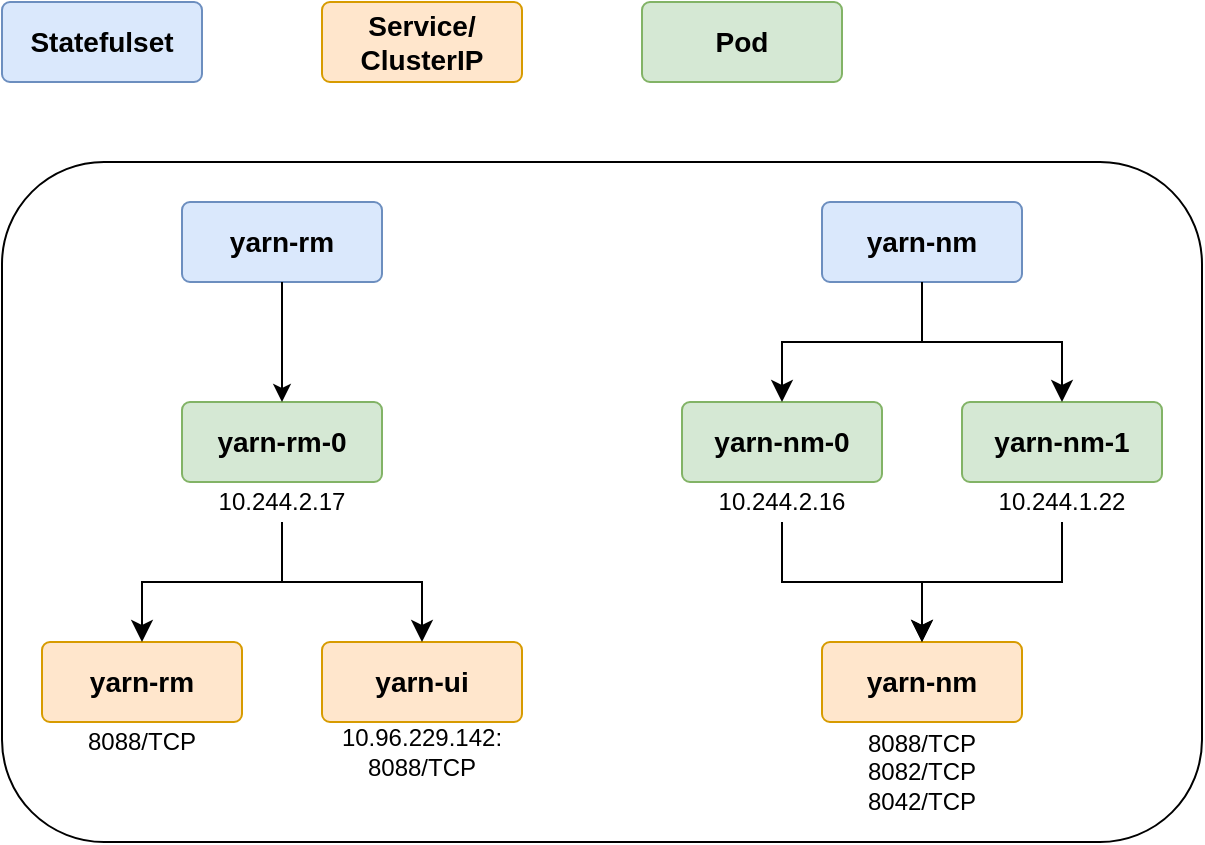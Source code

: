<mxfile version="26.0.3">
  <diagram id="sCTaedCBgHcJLTL0XhEG" name="Page-1">
    <mxGraphModel dx="989" dy="532" grid="1" gridSize="10" guides="1" tooltips="1" connect="1" arrows="1" fold="1" page="1" pageScale="1" pageWidth="850" pageHeight="1100" math="0" shadow="0">
      <root>
        <mxCell id="0" />
        <mxCell id="1" parent="0" />
        <mxCell id="rp1wycRW8BB4SAczUqIb-1" value="&lt;b&gt;&lt;font style=&quot;font-size: 14px;&quot;&gt;Statefulset&lt;/font&gt;&lt;/b&gt;" style="rounded=1;arcSize=10;whiteSpace=wrap;html=1;align=center;fillColor=#dae8fc;strokeColor=#6c8ebf;" parent="1" vertex="1">
          <mxGeometry x="220" y="160" width="100" height="40" as="geometry" />
        </mxCell>
        <mxCell id="rp1wycRW8BB4SAczUqIb-2" value="&lt;b&gt;&lt;font style=&quot;font-size: 14px;&quot;&gt;Pod&lt;/font&gt;&lt;/b&gt;" style="rounded=1;arcSize=10;whiteSpace=wrap;html=1;align=center;fillColor=#d5e8d4;strokeColor=#82b366;" parent="1" vertex="1">
          <mxGeometry x="540" y="160" width="100" height="40" as="geometry" />
        </mxCell>
        <mxCell id="rp1wycRW8BB4SAczUqIb-3" value="&lt;b&gt;&lt;font style=&quot;font-size: 14px;&quot;&gt;Service/&lt;/font&gt;&lt;/b&gt;&lt;div&gt;&lt;b&gt;&lt;font style=&quot;font-size: 14px;&quot;&gt;ClusterIP&lt;/font&gt;&lt;/b&gt;&lt;/div&gt;" style="rounded=1;arcSize=10;whiteSpace=wrap;html=1;align=center;fillColor=#ffe6cc;strokeColor=#d79b00;" parent="1" vertex="1">
          <mxGeometry x="380" y="160" width="100" height="40" as="geometry" />
        </mxCell>
        <mxCell id="rp1wycRW8BB4SAczUqIb-4" value="" style="rounded=1;whiteSpace=wrap;html=1;" parent="1" vertex="1">
          <mxGeometry x="220" y="240" width="600" height="340" as="geometry" />
        </mxCell>
        <mxCell id="rp1wycRW8BB4SAczUqIb-5" value="&lt;b&gt;&lt;font style=&quot;font-size: 14px;&quot;&gt;yarn-rm&lt;/font&gt;&lt;/b&gt;" style="rounded=1;arcSize=10;whiteSpace=wrap;html=1;align=center;fillColor=#dae8fc;strokeColor=#6c8ebf;" parent="1" vertex="1">
          <mxGeometry x="310" y="260" width="100" height="40" as="geometry" />
        </mxCell>
        <mxCell id="rp1wycRW8BB4SAczUqIb-7" value="&lt;span style=&quot;font-size: 14px;&quot;&gt;&lt;b&gt;yarn-rm-0&lt;/b&gt;&lt;/span&gt;" style="rounded=1;arcSize=10;whiteSpace=wrap;html=1;align=center;fillColor=#d5e8d4;strokeColor=#82b366;" parent="1" vertex="1">
          <mxGeometry x="310" y="360" width="100" height="40" as="geometry" />
        </mxCell>
        <mxCell id="rp1wycRW8BB4SAczUqIb-9" value="&lt;b&gt;&lt;font style=&quot;font-size: 14px;&quot;&gt;yarn-nm&lt;/font&gt;&lt;/b&gt;" style="rounded=1;arcSize=10;whiteSpace=wrap;html=1;align=center;fillColor=#dae8fc;strokeColor=#6c8ebf;" parent="1" vertex="1">
          <mxGeometry x="630" y="260" width="100" height="40" as="geometry" />
        </mxCell>
        <mxCell id="rp1wycRW8BB4SAczUqIb-10" value="&lt;b&gt;&lt;font style=&quot;font-size: 14px;&quot;&gt;yarn-nm-1&lt;/font&gt;&lt;/b&gt;" style="rounded=1;arcSize=10;whiteSpace=wrap;html=1;align=center;fillColor=#d5e8d4;strokeColor=#82b366;" parent="1" vertex="1">
          <mxGeometry x="700" y="360" width="100" height="40" as="geometry" />
        </mxCell>
        <mxCell id="rp1wycRW8BB4SAczUqIb-11" value="&lt;b&gt;&lt;font style=&quot;font-size: 14px;&quot;&gt;yarn-nm-0&lt;/font&gt;&lt;/b&gt;" style="rounded=1;arcSize=10;whiteSpace=wrap;html=1;align=center;fillColor=#d5e8d4;strokeColor=#82b366;" parent="1" vertex="1">
          <mxGeometry x="560" y="360" width="100" height="40" as="geometry" />
        </mxCell>
        <mxCell id="rp1wycRW8BB4SAczUqIb-13" value="10.244.2.17" style="text;html=1;align=center;verticalAlign=middle;whiteSpace=wrap;rounded=0;" parent="1" vertex="1">
          <mxGeometry x="310" y="400" width="100" height="20" as="geometry" />
        </mxCell>
        <mxCell id="rp1wycRW8BB4SAczUqIb-15" value="10.244.2.16" style="text;html=1;align=center;verticalAlign=middle;whiteSpace=wrap;rounded=0;" parent="1" vertex="1">
          <mxGeometry x="560" y="400" width="100" height="20" as="geometry" />
        </mxCell>
        <mxCell id="rp1wycRW8BB4SAczUqIb-16" value="10.244.1.22" style="text;html=1;align=center;verticalAlign=middle;whiteSpace=wrap;rounded=0;" parent="1" vertex="1">
          <mxGeometry x="700" y="400" width="100" height="20" as="geometry" />
        </mxCell>
        <mxCell id="rp1wycRW8BB4SAczUqIb-19" value="" style="endArrow=classic;html=1;rounded=0;entryX=0.5;entryY=0;entryDx=0;entryDy=0;exitX=0.5;exitY=1;exitDx=0;exitDy=0;" parent="1" source="rp1wycRW8BB4SAczUqIb-5" target="rp1wycRW8BB4SAczUqIb-7" edge="1">
          <mxGeometry width="50" height="50" relative="1" as="geometry">
            <mxPoint x="400" y="320" as="sourcePoint" />
            <mxPoint x="450" y="270" as="targetPoint" />
          </mxGeometry>
        </mxCell>
        <mxCell id="rp1wycRW8BB4SAczUqIb-20" value="" style="edgeStyle=elbowEdgeStyle;elbow=vertical;endArrow=classic;html=1;curved=0;rounded=0;endSize=8;startSize=8;entryX=0.5;entryY=0;entryDx=0;entryDy=0;exitX=0.5;exitY=1;exitDx=0;exitDy=0;" parent="1" source="rp1wycRW8BB4SAczUqIb-9" target="rp1wycRW8BB4SAczUqIb-10" edge="1">
          <mxGeometry width="50" height="50" relative="1" as="geometry">
            <mxPoint x="300" y="310" as="sourcePoint" />
            <mxPoint x="440" y="370" as="targetPoint" />
          </mxGeometry>
        </mxCell>
        <mxCell id="rp1wycRW8BB4SAczUqIb-21" value="" style="edgeStyle=elbowEdgeStyle;elbow=vertical;endArrow=classic;html=1;curved=0;rounded=0;endSize=8;startSize=8;exitX=0.5;exitY=1;exitDx=0;exitDy=0;entryX=0.5;entryY=0;entryDx=0;entryDy=0;" parent="1" source="rp1wycRW8BB4SAczUqIb-9" target="rp1wycRW8BB4SAczUqIb-11" edge="1">
          <mxGeometry width="50" height="50" relative="1" as="geometry">
            <mxPoint x="300" y="310" as="sourcePoint" />
            <mxPoint x="160" y="370" as="targetPoint" />
          </mxGeometry>
        </mxCell>
        <mxCell id="rp1wycRW8BB4SAczUqIb-22" value="&lt;b&gt;&lt;font style=&quot;font-size: 14px;&quot;&gt;yarn-rm&lt;/font&gt;&lt;/b&gt;" style="rounded=1;arcSize=10;whiteSpace=wrap;html=1;align=center;fillColor=#ffe6cc;strokeColor=#d79b00;" parent="1" vertex="1">
          <mxGeometry x="240" y="480" width="100" height="40" as="geometry" />
        </mxCell>
        <mxCell id="rp1wycRW8BB4SAczUqIb-26" value="8088/TCP" style="text;html=1;align=center;verticalAlign=middle;whiteSpace=wrap;rounded=0;" parent="1" vertex="1">
          <mxGeometry x="240" y="520" width="100" height="20" as="geometry" />
        </mxCell>
        <mxCell id="rp1wycRW8BB4SAczUqIb-27" value="&lt;b&gt;&lt;font style=&quot;font-size: 14px;&quot;&gt;yarn-nm&lt;/font&gt;&lt;/b&gt;" style="rounded=1;arcSize=10;whiteSpace=wrap;html=1;align=center;fillColor=#ffe6cc;strokeColor=#d79b00;" parent="1" vertex="1">
          <mxGeometry x="630" y="480" width="100" height="40" as="geometry" />
        </mxCell>
        <mxCell id="rp1wycRW8BB4SAczUqIb-28" value="" style="edgeStyle=elbowEdgeStyle;elbow=vertical;endArrow=classic;html=1;curved=0;rounded=0;endSize=8;startSize=8;exitX=0.5;exitY=1;exitDx=0;exitDy=0;" parent="1" source="rp1wycRW8BB4SAczUqIb-15" target="rp1wycRW8BB4SAczUqIb-27" edge="1">
          <mxGeometry width="50" height="50" relative="1" as="geometry">
            <mxPoint x="690" y="310" as="sourcePoint" />
            <mxPoint x="760" y="370" as="targetPoint" />
          </mxGeometry>
        </mxCell>
        <mxCell id="rp1wycRW8BB4SAczUqIb-29" value="" style="edgeStyle=elbowEdgeStyle;elbow=vertical;endArrow=classic;html=1;curved=0;rounded=0;endSize=8;startSize=8;exitX=0.5;exitY=1;exitDx=0;exitDy=0;entryX=0.5;entryY=0;entryDx=0;entryDy=0;" parent="1" source="rp1wycRW8BB4SAczUqIb-16" target="rp1wycRW8BB4SAczUqIb-27" edge="1">
          <mxGeometry width="50" height="50" relative="1" as="geometry">
            <mxPoint x="690" y="310" as="sourcePoint" />
            <mxPoint x="620" y="370" as="targetPoint" />
          </mxGeometry>
        </mxCell>
        <mxCell id="rp1wycRW8BB4SAczUqIb-30" value="8088/TCP&lt;div&gt;8082/TCP&lt;/div&gt;&lt;div&gt;8042/TCP&lt;/div&gt;" style="text;html=1;align=center;verticalAlign=middle;whiteSpace=wrap;rounded=0;" parent="1" vertex="1">
          <mxGeometry x="630" y="520" width="100" height="50" as="geometry" />
        </mxCell>
        <mxCell id="rp1wycRW8BB4SAczUqIb-31" value="&lt;b&gt;&lt;font style=&quot;font-size: 14px;&quot;&gt;yarn-ui&lt;/font&gt;&lt;/b&gt;" style="rounded=1;arcSize=10;whiteSpace=wrap;html=1;align=center;fillColor=#ffe6cc;strokeColor=#d79b00;" parent="1" vertex="1">
          <mxGeometry x="380" y="480" width="100" height="40" as="geometry" />
        </mxCell>
        <mxCell id="rp1wycRW8BB4SAczUqIb-32" value="10.96.229.142:&lt;div&gt;8088/TCP&lt;/div&gt;" style="text;html=1;align=center;verticalAlign=middle;whiteSpace=wrap;rounded=0;" parent="1" vertex="1">
          <mxGeometry x="380" y="520" width="100" height="30" as="geometry" />
        </mxCell>
        <mxCell id="rp1wycRW8BB4SAczUqIb-33" value="" style="edgeStyle=elbowEdgeStyle;elbow=vertical;endArrow=classic;html=1;curved=0;rounded=0;endSize=8;startSize=8;exitX=0.5;exitY=1;exitDx=0;exitDy=0;entryX=0.5;entryY=0;entryDx=0;entryDy=0;" parent="1" source="rp1wycRW8BB4SAczUqIb-13" target="rp1wycRW8BB4SAczUqIb-31" edge="1">
          <mxGeometry width="50" height="50" relative="1" as="geometry">
            <mxPoint x="620" y="430" as="sourcePoint" />
            <mxPoint x="690" y="490" as="targetPoint" />
          </mxGeometry>
        </mxCell>
        <mxCell id="rp1wycRW8BB4SAczUqIb-34" value="" style="edgeStyle=elbowEdgeStyle;elbow=vertical;endArrow=classic;html=1;curved=0;rounded=0;endSize=8;startSize=8;exitX=0.5;exitY=1;exitDx=0;exitDy=0;entryX=0.5;entryY=0;entryDx=0;entryDy=0;" parent="1" source="rp1wycRW8BB4SAczUqIb-13" target="rp1wycRW8BB4SAczUqIb-22" edge="1">
          <mxGeometry width="50" height="50" relative="1" as="geometry">
            <mxPoint x="760" y="430" as="sourcePoint" />
            <mxPoint x="690" y="490" as="targetPoint" />
          </mxGeometry>
        </mxCell>
      </root>
    </mxGraphModel>
  </diagram>
</mxfile>
